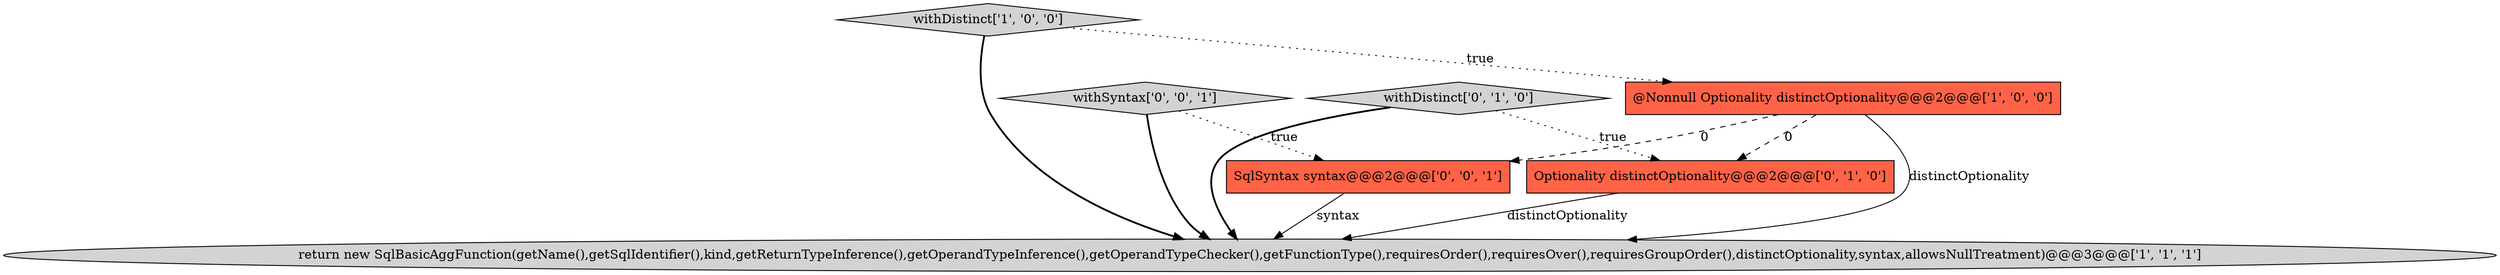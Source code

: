 digraph {
0 [style = filled, label = "withDistinct['1', '0', '0']", fillcolor = lightgray, shape = diamond image = "AAA0AAABBB1BBB"];
5 [style = filled, label = "withSyntax['0', '0', '1']", fillcolor = lightgray, shape = diamond image = "AAA0AAABBB3BBB"];
3 [style = filled, label = "Optionality distinctOptionality@@@2@@@['0', '1', '0']", fillcolor = tomato, shape = box image = "AAA1AAABBB2BBB"];
2 [style = filled, label = "return new SqlBasicAggFunction(getName(),getSqlIdentifier(),kind,getReturnTypeInference(),getOperandTypeInference(),getOperandTypeChecker(),getFunctionType(),requiresOrder(),requiresOver(),requiresGroupOrder(),distinctOptionality,syntax,allowsNullTreatment)@@@3@@@['1', '1', '1']", fillcolor = lightgray, shape = ellipse image = "AAA0AAABBB1BBB"];
6 [style = filled, label = "SqlSyntax syntax@@@2@@@['0', '0', '1']", fillcolor = tomato, shape = box image = "AAA0AAABBB3BBB"];
4 [style = filled, label = "withDistinct['0', '1', '0']", fillcolor = lightgray, shape = diamond image = "AAA0AAABBB2BBB"];
1 [style = filled, label = "@Nonnull Optionality distinctOptionality@@@2@@@['1', '0', '0']", fillcolor = tomato, shape = box image = "AAA1AAABBB1BBB"];
5->6 [style = dotted, label="true"];
5->2 [style = bold, label=""];
3->2 [style = solid, label="distinctOptionality"];
0->2 [style = bold, label=""];
4->3 [style = dotted, label="true"];
4->2 [style = bold, label=""];
1->3 [style = dashed, label="0"];
6->2 [style = solid, label="syntax"];
1->6 [style = dashed, label="0"];
1->2 [style = solid, label="distinctOptionality"];
0->1 [style = dotted, label="true"];
}
